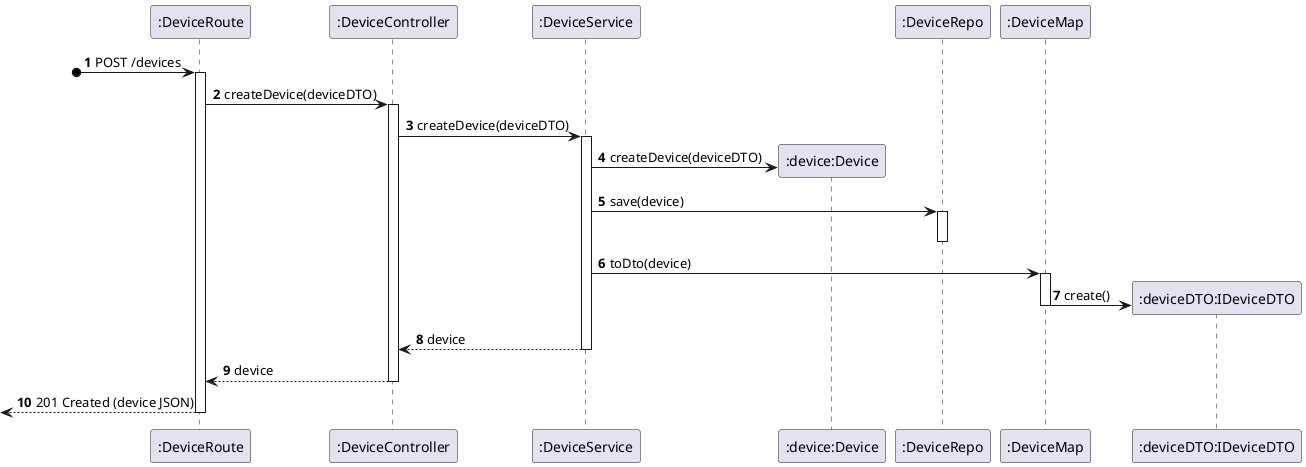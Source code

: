 @startuml process-view
autonumber
participant route as ":DeviceRoute"
participant controller as ":DeviceController"
participant service as ":DeviceService"
participant device as ":device:Device"
participant device_repo as ":DeviceRepo"
participant map as ":DeviceMap"
participant dto as ":deviceDTO:IDeviceDTO"

?o-> route : POST /devices
activate route
route -> controller : createDevice(deviceDTO)
activate controller
controller -> service : createDevice(deviceDTO)
activate service
service -> device** : createDevice(deviceDTO)
service -> device_repo : save(device)
activate device_repo
deactivate device_repo
service -> map : toDto(device)
activate map
map -> dto** : create()
deactivate map
service --> controller : device
deactivate service
controller --> route : device
deactivate controller
<-- route : 201 Created (device JSON)
deactivate route

@enduml
